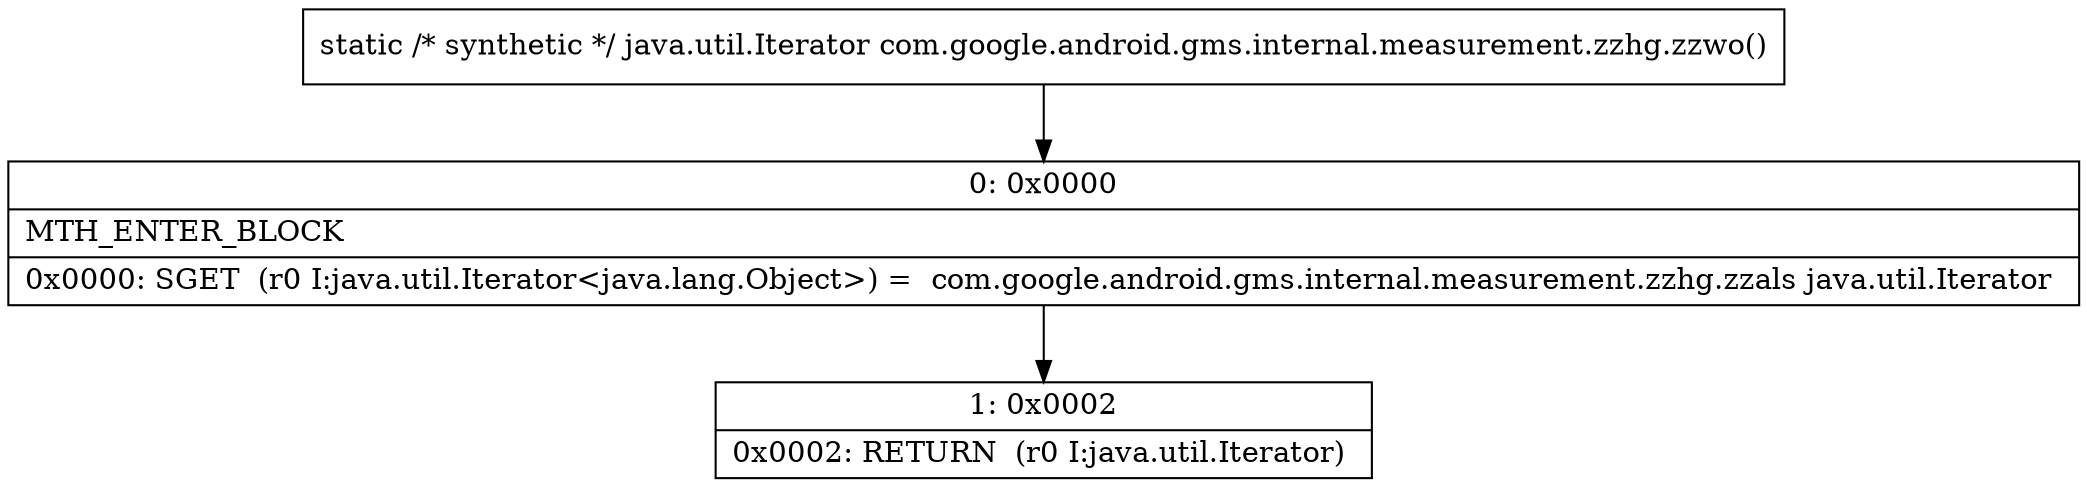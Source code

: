 digraph "CFG forcom.google.android.gms.internal.measurement.zzhg.zzwo()Ljava\/util\/Iterator;" {
Node_0 [shape=record,label="{0\:\ 0x0000|MTH_ENTER_BLOCK\l|0x0000: SGET  (r0 I:java.util.Iterator\<java.lang.Object\>) =  com.google.android.gms.internal.measurement.zzhg.zzals java.util.Iterator \l}"];
Node_1 [shape=record,label="{1\:\ 0x0002|0x0002: RETURN  (r0 I:java.util.Iterator) \l}"];
MethodNode[shape=record,label="{static \/* synthetic *\/ java.util.Iterator com.google.android.gms.internal.measurement.zzhg.zzwo() }"];
MethodNode -> Node_0;
Node_0 -> Node_1;
}

